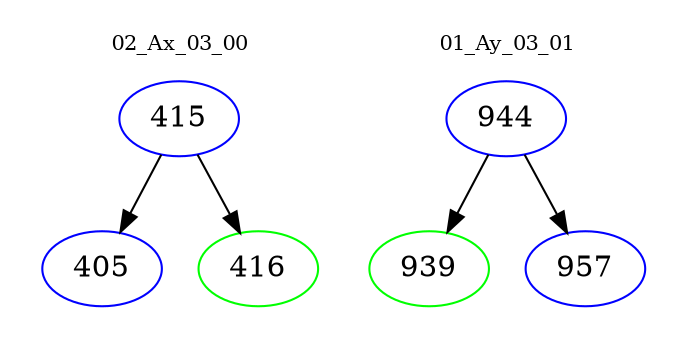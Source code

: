 digraph{
subgraph cluster_0 {
color = white
label = "02_Ax_03_00";
fontsize=10;
T0_415 [label="415", color="blue"]
T0_415 -> T0_405 [color="black"]
T0_405 [label="405", color="blue"]
T0_415 -> T0_416 [color="black"]
T0_416 [label="416", color="green"]
}
subgraph cluster_1 {
color = white
label = "01_Ay_03_01";
fontsize=10;
T1_944 [label="944", color="blue"]
T1_944 -> T1_939 [color="black"]
T1_939 [label="939", color="green"]
T1_944 -> T1_957 [color="black"]
T1_957 [label="957", color="blue"]
}
}
